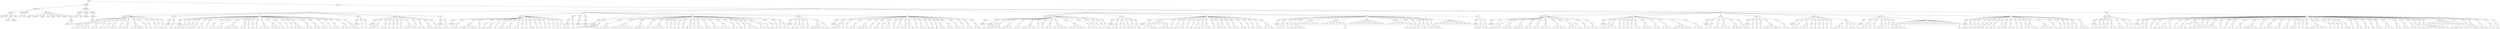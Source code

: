 digraph Tree {
	"t0" [label = "TEI"];
	"t1" [label = "teiHeader"];
	"t2" [label = "fileDesc"];
	"t3" [label = "titleStmt"];
	"t4" [label = "title"];
	"t5" [label = "title"];
	"t6" [label = "author"];
	"t7" [label = "surname"];
	"t8" [label = "forename"];
	"t9" [label = "date"];
	"t10" [label = "publicationStmt"];
	"t11" [label = "p"];
	"t12" [label = "idno"];
	"t13" [label = "sourceDesc"];
	"t14" [label = "genre"];
	"t15" [label = "inspiration"];
	"t16" [label = "structure"];
	"t17" [label = "type"];
	"t18" [label = "periode"];
	"t19" [label = "taille"];
	"t20" [label = "permalien"];
	"t21" [label = "sources"];
	"t22" [label = "source"];
	"t23" [label = "author"];
	"t24" [label = "text"];
	"t25" [label = "profileDesc"];
	"t26" [label = "creation"];
	"t27" [label = "date"];
	"t28" [label = "date"];
	"t29" [label = "langUsage"];
	"t30" [label = "language"];
	"t31" [label = "textClass"];
	"t32" [label = "keywords"];
	"t33" [label = "term"];
	"t34" [label = "text"];
	"t35" [label = "body"];
	"t36" [label = "div1"];
	"t37" [label = "head"];
	"t38" [label = "div2"];
	"t39" [label = "head"];
	"t40" [label = "listPerson"];
	"t41" [label = "sp"];
	"t42" [label = "p"];
	"t43" [label = "s"];
	"t44" [label = "s"];
	"t45" [label = "sp"];
	"t46" [label = "p"];
	"t47" [label = "s"];
	"t48" [label = "s"];
	"t49" [label = "s"];
	"t50" [label = "sp"];
	"t51" [label = "p"];
	"t52" [label = "s"];
	"t53" [label = "s"];
	"t54" [label = "sp"];
	"t55" [label = "p"];
	"t56" [label = "s"];
	"t57" [label = "sp"];
	"t58" [label = "p"];
	"t59" [label = "s"];
	"t60" [label = "sp"];
	"t61" [label = "p"];
	"t62" [label = "s"];
	"t63" [label = "s"];
	"t64" [label = "s"];
	"t65" [label = "sp"];
	"t66" [label = "p"];
	"t67" [label = "s"];
	"t68" [label = "sp"];
	"t69" [label = "p"];
	"t70" [label = "s"];
	"t71" [label = "s"];
	"t72" [label = "sp"];
	"t73" [label = "p"];
	"t74" [label = "s"];
	"t75" [label = "s"];
	"t76" [label = "s"];
	"t77" [label = "s"];
	"t78" [label = "sp"];
	"t79" [label = "p"];
	"t80" [label = "s"];
	"t81" [label = "sp"];
	"t82" [label = "p"];
	"t83" [label = "s"];
	"t84" [label = "sp"];
	"t85" [label = "p"];
	"t86" [label = "s"];
	"t87" [label = "s"];
	"t88" [label = "sp"];
	"t89" [label = "p"];
	"t90" [label = "s"];
	"t91" [label = "sp"];
	"t92" [label = "p"];
	"t93" [label = "s"];
	"t94" [label = "div2"];
	"t95" [label = "head"];
	"t96" [label = "listPerson"];
	"t97" [label = "sp"];
	"t98" [label = "p"];
	"t99" [label = "s"];
	"t100" [label = "div2"];
	"t101" [label = "head"];
	"t102" [label = "listPerson"];
	"t103" [label = "sp"];
	"t104" [label = "p"];
	"t105" [label = "s"];
	"t106" [label = "sp"];
	"t107" [label = "p"];
	"t108" [label = "s"];
	"t109" [label = "s"];
	"t110" [label = "sp"];
	"t111" [label = "p"];
	"t112" [label = "s"];
	"t113" [label = "sp"];
	"t114" [label = "p"];
	"t115" [label = "s"];
	"t116" [label = "s"];
	"t117" [label = "sp"];
	"t118" [label = "p"];
	"t119" [label = "s"];
	"t120" [label = "s"];
	"t121" [label = "sp"];
	"t122" [label = "p"];
	"t123" [label = "s"];
	"t124" [label = "sp"];
	"t125" [label = "p"];
	"t126" [label = "s"];
	"t127" [label = "s"];
	"t128" [label = "sp"];
	"t129" [label = "p"];
	"t130" [label = "s"];
	"t131" [label = "s"];
	"t132" [label = "sp"];
	"t133" [label = "p"];
	"t134" [label = "s"];
	"t135" [label = "s"];
	"t136" [label = "s"];
	"t137" [label = "s"];
	"t138" [label = "sp"];
	"t139" [label = "p"];
	"t140" [label = "s"];
	"t141" [label = "s"];
	"t142" [label = "sp"];
	"t143" [label = "p"];
	"t144" [label = "s"];
	"t145" [label = "sp"];
	"t146" [label = "p"];
	"t147" [label = "s"];
	"t148" [label = "sp"];
	"t149" [label = "p"];
	"t150" [label = "s"];
	"t151" [label = "sp"];
	"t152" [label = "p"];
	"t153" [label = "s"];
	"t154" [label = "s"];
	"t155" [label = "s"];
	"t156" [label = "sp"];
	"t157" [label = "p"];
	"t158" [label = "s"];
	"t159" [label = "s"];
	"t160" [label = "s"];
	"t161" [label = "sp"];
	"t162" [label = "p"];
	"t163" [label = "s"];
	"t164" [label = "sp"];
	"t165" [label = "p"];
	"t166" [label = "s"];
	"t167" [label = "sp"];
	"t168" [label = "p"];
	"t169" [label = "s"];
	"t170" [label = "sp"];
	"t171" [label = "p"];
	"t172" [label = "s"];
	"t173" [label = "s"];
	"t174" [label = "s"];
	"t175" [label = "sp"];
	"t176" [label = "p"];
	"t177" [label = "s"];
	"t178" [label = "s"];
	"t179" [label = "sp"];
	"t180" [label = "p"];
	"t181" [label = "s"];
	"t182" [label = "s"];
	"t183" [label = "sp"];
	"t184" [label = "p"];
	"t185" [label = "s"];
	"t186" [label = "s"];
	"t187" [label = "sp"];
	"t188" [label = "p"];
	"t189" [label = "s"];
	"t190" [label = "sp"];
	"t191" [label = "p"];
	"t192" [label = "s"];
	"t193" [label = "s"];
	"t194" [label = "sp"];
	"t195" [label = "p"];
	"t196" [label = "s"];
	"t197" [label = "s"];
	"t198" [label = "s"];
	"t199" [label = "sp"];
	"t200" [label = "p"];
	"t201" [label = "s"];
	"t202" [label = "s"];
	"t203" [label = "div2"];
	"t204" [label = "head"];
	"t205" [label = "listPerson"];
	"t206" [label = "sp"];
	"t207" [label = "p"];
	"t208" [label = "s"];
	"t209" [label = "sp"];
	"t210" [label = "p"];
	"t211" [label = "s"];
	"t212" [label = "div2"];
	"t213" [label = "head"];
	"t214" [label = "listPerson"];
	"t215" [label = "sp"];
	"t216" [label = "p"];
	"t217" [label = "s"];
	"t218" [label = "s"];
	"t219" [label = "s"];
	"t220" [label = "sp"];
	"t221" [label = "p"];
	"t222" [label = "s"];
	"t223" [label = "s"];
	"t224" [label = "sp"];
	"t225" [label = "p"];
	"t226" [label = "s"];
	"t227" [label = "sp"];
	"t228" [label = "p"];
	"t229" [label = "s"];
	"t230" [label = "sp"];
	"t231" [label = "p"];
	"t232" [label = "s"];
	"t233" [label = "sp"];
	"t234" [label = "p"];
	"t235" [label = "s"];
	"t236" [label = "sp"];
	"t237" [label = "p"];
	"t238" [label = "s"];
	"t239" [label = "s"];
	"t240" [label = "s"];
	"t241" [label = "s"];
	"t242" [label = "sp"];
	"t243" [label = "p"];
	"t244" [label = "s"];
	"t245" [label = "sp"];
	"t246" [label = "p"];
	"t247" [label = "s"];
	"t248" [label = "sp"];
	"t249" [label = "p"];
	"t250" [label = "s"];
	"t251" [label = "s"];
	"t252" [label = "sp"];
	"t253" [label = "p"];
	"t254" [label = "s"];
	"t255" [label = "s"];
	"t256" [label = "div2"];
	"t257" [label = "head"];
	"t258" [label = "listPerson"];
	"t259" [label = "sp"];
	"t260" [label = "p"];
	"t261" [label = "s"];
	"t262" [label = "s"];
	"t263" [label = "div1"];
	"t264" [label = "head"];
	"t265" [label = "div2"];
	"t266" [label = "head"];
	"t267" [label = "listPerson"];
	"t268" [label = "sp"];
	"t269" [label = "p"];
	"t270" [label = "s"];
	"t271" [label = "s"];
	"t272" [label = "sp"];
	"t273" [label = "p"];
	"t274" [label = "s"];
	"t275" [label = "s"];
	"t276" [label = "s"];
	"t277" [label = "s"];
	"t278" [label = "s"];
	"t279" [label = "sp"];
	"t280" [label = "p"];
	"t281" [label = "s"];
	"t282" [label = "sp"];
	"t283" [label = "p"];
	"t284" [label = "s"];
	"t285" [label = "sp"];
	"t286" [label = "p"];
	"t287" [label = "s"];
	"t288" [label = "s"];
	"t289" [label = "sp"];
	"t290" [label = "p"];
	"t291" [label = "s"];
	"t292" [label = "sp"];
	"t293" [label = "p"];
	"t294" [label = "s"];
	"t295" [label = "s"];
	"t296" [label = "sp"];
	"t297" [label = "p"];
	"t298" [label = "s"];
	"t299" [label = "s"];
	"t300" [label = "sp"];
	"t301" [label = "p"];
	"t302" [label = "s"];
	"t303" [label = "s"];
	"t304" [label = "sp"];
	"t305" [label = "p"];
	"t306" [label = "s"];
	"t307" [label = "sp"];
	"t308" [label = "p"];
	"t309" [label = "s"];
	"t310" [label = "sp"];
	"t311" [label = "p"];
	"t312" [label = "s"];
	"t313" [label = "s"];
	"t314" [label = "sp"];
	"t315" [label = "p"];
	"t316" [label = "s"];
	"t317" [label = "sp"];
	"t318" [label = "p"];
	"t319" [label = "s"];
	"t320" [label = "sp"];
	"t321" [label = "p"];
	"t322" [label = "s"];
	"t323" [label = "sp"];
	"t324" [label = "p"];
	"t325" [label = "s"];
	"t326" [label = "sp"];
	"t327" [label = "p"];
	"t328" [label = "s"];
	"t329" [label = "sp"];
	"t330" [label = "p"];
	"t331" [label = "s"];
	"t332" [label = "s"];
	"t333" [label = "sp"];
	"t334" [label = "p"];
	"t335" [label = "s"];
	"t336" [label = "s"];
	"t337" [label = "div2"];
	"t338" [label = "head"];
	"t339" [label = "listPerson"];
	"t340" [label = "sp"];
	"t341" [label = "p"];
	"t342" [label = "s"];
	"t343" [label = "div2"];
	"t344" [label = "head"];
	"t345" [label = "listPerson"];
	"t346" [label = "div2"];
	"t347" [label = "head"];
	"t348" [label = "listPerson"];
	"t349" [label = "div2"];
	"t350" [label = "head"];
	"t351" [label = "listPerson"];
	"t352" [label = "sp"];
	"t353" [label = "p"];
	"t354" [label = "s"];
	"t355" [label = "s"];
	"t356" [label = "s"];
	"t357" [label = "s"];
	"t358" [label = "s"];
	"t359" [label = "s"];
	"t360" [label = "sp"];
	"t361" [label = "p"];
	"t362" [label = "s"];
	"t363" [label = "s"];
	"t364" [label = "s"];
	"t365" [label = "sp"];
	"t366" [label = "p"];
	"t367" [label = "s"];
	"t368" [label = "s"];
	"t369" [label = "s"];
	"t370" [label = "s"];
	"t371" [label = "s"];
	"t372" [label = "s"];
	"t373" [label = "sp"];
	"t374" [label = "p"];
	"t375" [label = "s"];
	"t376" [label = "s"];
	"t377" [label = "s"];
	"t378" [label = "sp"];
	"t379" [label = "p"];
	"t380" [label = "s"];
	"t381" [label = "sp"];
	"t382" [label = "p"];
	"t383" [label = "s"];
	"t384" [label = "s"];
	"t385" [label = "s"];
	"t386" [label = "s"];
	"t387" [label = "sp"];
	"t388" [label = "p"];
	"t389" [label = "s"];
	"t390" [label = "sp"];
	"t391" [label = "p"];
	"t392" [label = "s"];
	"t393" [label = "sp"];
	"t394" [label = "p"];
	"t395" [label = "s"];
	"t396" [label = "sp"];
	"t397" [label = "p"];
	"t398" [label = "s"];
	"t399" [label = "sp"];
	"t400" [label = "p"];
	"t401" [label = "s"];
	"t402" [label = "sp"];
	"t403" [label = "p"];
	"t404" [label = "s"];
	"t405" [label = "s"];
	"t406" [label = "sp"];
	"t407" [label = "p"];
	"t408" [label = "s"];
	"t409" [label = "sp"];
	"t410" [label = "p"];
	"t411" [label = "s"];
	"t412" [label = "s"];
	"t413" [label = "sp"];
	"t414" [label = "p"];
	"t415" [label = "s"];
	"t416" [label = "s"];
	"t417" [label = "sp"];
	"t418" [label = "p"];
	"t419" [label = "s"];
	"t420" [label = "s"];
	"t421" [label = "sp"];
	"t422" [label = "p"];
	"t423" [label = "s"];
	"t424" [label = "s"];
	"t425" [label = "s"];
	"t426" [label = "sp"];
	"t427" [label = "p"];
	"t428" [label = "s"];
	"t429" [label = "s"];
	"t430" [label = "sp"];
	"t431" [label = "p"];
	"t432" [label = "s"];
	"t433" [label = "sp"];
	"t434" [label = "p"];
	"t435" [label = "s"];
	"t436" [label = "sp"];
	"t437" [label = "p"];
	"t438" [label = "s"];
	"t439" [label = "s"];
	"t440" [label = "s"];
	"t441" [label = "sp"];
	"t442" [label = "p"];
	"t443" [label = "s"];
	"t444" [label = "s"];
	"t445" [label = "sp"];
	"t446" [label = "p"];
	"t447" [label = "s"];
	"t448" [label = "sp"];
	"t449" [label = "p"];
	"t450" [label = "s"];
	"t451" [label = "sp"];
	"t452" [label = "p"];
	"t453" [label = "s"];
	"t454" [label = "sp"];
	"t455" [label = "p"];
	"t456" [label = "s"];
	"t457" [label = "p"];
	"t458" [label = "s"];
	"t459" [label = "s"];
	"t460" [label = "div2"];
	"t461" [label = "head"];
	"t462" [label = "listPerson"];
	"t463" [label = "sp"];
	"t464" [label = "p"];
	"t465" [label = "s"];
	"t466" [label = "sp"];
	"t467" [label = "p"];
	"t468" [label = "s"];
	"t469" [label = "sp"];
	"t470" [label = "p"];
	"t471" [label = "s"];
	"t472" [label = "s"];
	"t473" [label = "sp"];
	"t474" [label = "p"];
	"t475" [label = "s"];
	"t476" [label = "sp"];
	"t477" [label = "p"];
	"t478" [label = "s"];
	"t479" [label = "s"];
	"t480" [label = "s"];
	"t481" [label = "s"];
	"t482" [label = "p"];
	"t483" [label = "s"];
	"t484" [label = "div2"];
	"t485" [label = "head"];
	"t486" [label = "listPerson"];
	"t487" [label = "sp"];
	"t488" [label = "p"];
	"t489" [label = "s"];
	"t490" [label = "s"];
	"t491" [label = "s"];
	"t492" [label = "p"];
	"t493" [label = "s"];
	"t494" [label = "sp"];
	"t495" [label = "p"];
	"t496" [label = "s"];
	"t497" [label = "sp"];
	"t498" [label = "p"];
	"t499" [label = "s"];
	"t500" [label = "s"];
	"t501" [label = "sp"];
	"t502" [label = "p"];
	"t503" [label = "s"];
	"t504" [label = "s"];
	"t505" [label = "s"];
	"t506" [label = "sp"];
	"t507" [label = "p"];
	"t508" [label = "s"];
	"t509" [label = "sp"];
	"t510" [label = "p"];
	"t511" [label = "s"];
	"t512" [label = "s"];
	"t513" [label = "sp"];
	"t514" [label = "p"];
	"t515" [label = "s"];
	"t516" [label = "p"];
	"t517" [label = "s"];
	"t518" [label = "s"];
	"t519" [label = "sp"];
	"t520" [label = "p"];
	"t521" [label = "s"];
	"t522" [label = "sp"];
	"t523" [label = "p"];
	"t524" [label = "s"];
	"t525" [label = "sp"];
	"t526" [label = "p"];
	"t527" [label = "s"];
	"t528" [label = "s"];
	"t529" [label = "sp"];
	"t530" [label = "p"];
	"t531" [label = "s"];
	"t532" [label = "s"];
	"t533" [label = "sp"];
	"t534" [label = "p"];
	"t535" [label = "s"];
	"t536" [label = "sp"];
	"t537" [label = "p"];
	"t538" [label = "s"];
	"t539" [label = "s"];
	"t540" [label = "sp"];
	"t541" [label = "p"];
	"t542" [label = "s"];
	"t543" [label = "sp"];
	"t544" [label = "p"];
	"t545" [label = "s"];
	"t546" [label = "sp"];
	"t547" [label = "p"];
	"t548" [label = "s"];
	"t549" [label = "sp"];
	"t550" [label = "p"];
	"t551" [label = "s"];
	"t552" [label = "s"];
	"t553" [label = "sp"];
	"t554" [label = "p"];
	"t555" [label = "s"];
	"t556" [label = "s"];
	"t557" [label = "sp"];
	"t558" [label = "p"];
	"t559" [label = "s"];
	"t560" [label = "s"];
	"t561" [label = "sp"];
	"t562" [label = "p"];
	"t563" [label = "s"];
	"t564" [label = "sp"];
	"t565" [label = "p"];
	"t566" [label = "s"];
	"t567" [label = "s"];
	"t568" [label = "sp"];
	"t569" [label = "p"];
	"t570" [label = "s"];
	"t571" [label = "s"];
	"t572" [label = "div1"];
	"t573" [label = "head"];
	"t574" [label = "div2"];
	"t575" [label = "head"];
	"t576" [label = "listPerson"];
	"t577" [label = "div2"];
	"t578" [label = "head"];
	"t579" [label = "listPerson"];
	"t580" [label = "sp"];
	"t581" [label = "p"];
	"t582" [label = "s"];
	"t583" [label = "s"];
	"t584" [label = "sp"];
	"t585" [label = "p"];
	"t586" [label = "s"];
	"t587" [label = "s"];
	"t588" [label = "s"];
	"t589" [label = "sp"];
	"t590" [label = "p"];
	"t591" [label = "s"];
	"t592" [label = "s"];
	"t593" [label = "s"];
	"t594" [label = "sp"];
	"t595" [label = "p"];
	"t596" [label = "s"];
	"t597" [label = "s"];
	"t598" [label = "sp"];
	"t599" [label = "p"];
	"t600" [label = "s"];
	"t601" [label = "s"];
	"t602" [label = "s"];
	"t603" [label = "s"];
	"t604" [label = "sp"];
	"t605" [label = "p"];
	"t606" [label = "s"];
	"t607" [label = "sp"];
	"t608" [label = "p"];
	"t609" [label = "s"];
	"t610" [label = "sp"];
	"t611" [label = "p"];
	"t612" [label = "s"];
	"t613" [label = "s"];
	"t614" [label = "sp"];
	"t615" [label = "p"];
	"t616" [label = "s"];
	"t617" [label = "s"];
	"t618" [label = "s"];
	"t619" [label = "s"];
	"t620" [label = "sp"];
	"t621" [label = "p"];
	"t622" [label = "s"];
	"t623" [label = "s"];
	"t624" [label = "s"];
	"t625" [label = "s"];
	"t626" [label = "s"];
	"t627" [label = "sp"];
	"t628" [label = "p"];
	"t629" [label = "s"];
	"t630" [label = "s"];
	"t631" [label = "sp"];
	"t632" [label = "p"];
	"t633" [label = "s"];
	"t634" [label = "sp"];
	"t635" [label = "p"];
	"t636" [label = "s"];
	"t637" [label = "sp"];
	"t638" [label = "p"];
	"t639" [label = "s"];
	"t640" [label = "sp"];
	"t641" [label = "p"];
	"t642" [label = "s"];
	"t643" [label = "div2"];
	"t644" [label = "head"];
	"t645" [label = "listPerson"];
	"t646" [label = "sp"];
	"t647" [label = "p"];
	"t648" [label = "s"];
	"t649" [label = "s"];
	"t650" [label = "sp"];
	"t651" [label = "p"];
	"t652" [label = "s"];
	"t653" [label = "p"];
	"t654" [label = "s"];
	"t655" [label = "sp"];
	"t656" [label = "p"];
	"t657" [label = "s"];
	"t658" [label = "s"];
	"t659" [label = "sp"];
	"t660" [label = "p"];
	"t661" [label = "s"];
	"t662" [label = "sp"];
	"t663" [label = "p"];
	"t664" [label = "s"];
	"t665" [label = "div2"];
	"t666" [label = "head"];
	"t667" [label = "listPerson"];
	"t668" [label = "sp"];
	"t669" [label = "p"];
	"t670" [label = "s"];
	"t671" [label = "s"];
	"t672" [label = "s"];
	"t673" [label = "s"];
	"t674" [label = "l"];
	"t675" [label = "l"];
	"t676" [label = "l"];
	"t677" [label = "l"];
	"t678" [label = "p"];
	"t679" [label = "s"];
	"t680" [label = "s"];
	"t681" [label = "s"];
	"t682" [label = "sp"];
	"t683" [label = "p"];
	"t684" [label = "s"];
	"t685" [label = "sp"];
	"t686" [label = "p"];
	"t687" [label = "s"];
	"t688" [label = "sp"];
	"t689" [label = "p"];
	"t690" [label = "s"];
	"t691" [label = "s"];
	"t692" [label = "sp"];
	"t693" [label = "p"];
	"t694" [label = "s"];
	"t695" [label = "sp"];
	"t696" [label = "p"];
	"t697" [label = "s"];
	"t698" [label = "sp"];
	"t699" [label = "p"];
	"t700" [label = "s"];
	"t701" [label = "sp"];
	"t702" [label = "p"];
	"t703" [label = "s"];
	"t704" [label = "sp"];
	"t705" [label = "p"];
	"t706" [label = "s"];
	"t707" [label = "s"];
	"t708" [label = "s"];
	"t709" [label = "sp"];
	"t710" [label = "p"];
	"t711" [label = "s"];
	"t712" [label = "sp"];
	"t713" [label = "p"];
	"t714" [label = "s"];
	"t715" [label = "s"];
	"t716" [label = "sp"];
	"t717" [label = "p"];
	"t718" [label = "s"];
	"t719" [label = "sp"];
	"t720" [label = "p"];
	"t721" [label = "s"];
	"t722" [label = "sp"];
	"t723" [label = "p"];
	"t724" [label = "s"];
	"t725" [label = "s"];
	"t726" [label = "sp"];
	"t727" [label = "p"];
	"t728" [label = "s"];
	"t729" [label = "s"];
	"t730" [label = "sp"];
	"t731" [label = "p"];
	"t732" [label = "s"];
	"t733" [label = "sp"];
	"t734" [label = "p"];
	"t735" [label = "s"];
	"t736" [label = "sp"];
	"t737" [label = "p"];
	"t738" [label = "s"];
	"t739" [label = "s"];
	"t740" [label = "sp"];
	"t741" [label = "p"];
	"t742" [label = "s"];
	"t743" [label = "s"];
	"t744" [label = "s"];
	"t745" [label = "div2"];
	"t746" [label = "head"];
	"t747" [label = "listPerson"];
	"t748" [label = "sp"];
	"t749" [label = "p"];
	"t750" [label = "s"];
	"t751" [label = "s"];
	"t752" [label = "s"];
	"t753" [label = "sp"];
	"t754" [label = "p"];
	"t755" [label = "s"];
	"t756" [label = "s"];
	"t757" [label = "sp"];
	"t758" [label = "p"];
	"t759" [label = "s"];
	"t760" [label = "sp"];
	"t761" [label = "p"];
	"t762" [label = "s"];
	"t763" [label = "s"];
	"t764" [label = "sp"];
	"t765" [label = "l"];
	"t766" [label = "l"];
	"t767" [label = "l"];
	"t768" [label = "l"];
	"t769" [label = "l"];
	"t770" [label = "l"];
	"t771" [label = "sp"];
	"t772" [label = "l"];
	"t773" [label = "l"];
	"t774" [label = "l"];
	"t775" [label = "l"];
	"t776" [label = "l"];
	"t777" [label = "l"];
	"t778" [label = "p"];
	"t779" [label = "s"];
	"t780" [label = "sp"];
	"t781" [label = "l"];
	"t782" [label = "l"];
	"t783" [label = "l"];
	"t784" [label = "l"];
	"t785" [label = "l"];
	"t786" [label = "l"];
	"t787" [label = "l"];
	"t788" [label = "l"];
	"t789" [label = "l"];
	"t790" [label = "l"];
	"t791" [label = "sp"];
	"t792" [label = "l"];
	"t793" [label = "l"];
	"t794" [label = "l"];
	"t795" [label = "l"];
	"t796" [label = "l"];
	"t797" [label = "l"];
	"t798" [label = "sp"];
	"t799" [label = "p"];
	"t800" [label = "s"];
	"t801" [label = "sp"];
	"t802" [label = "p"];
	"t803" [label = "s"];
	"t804" [label = "sp"];
	"t805" [label = "p"];
	"t806" [label = "s"];
	"t807" [label = "s"];
	"t808" [label = "sp"];
	"t809" [label = "p"];
	"t810" [label = "s"];
	"t811" [label = "s"];
	"t812" [label = "sp"];
	"t813" [label = "p"];
	"t814" [label = "s"];
	"t815" [label = "s"];
	"t816" [label = "sp"];
	"t817" [label = "p"];
	"t818" [label = "s"];
	"t819" [label = "s"];
	"t820" [label = "sp"];
	"t821" [label = "l"];
	"t822" [label = "l"];
	"t823" [label = "l"];
	"t824" [label = "l"];
	"t825" [label = "l"];
	"t826" [label = "l"];
	"t827" [label = "l"];
	"t828" [label = "l"];
	"t829" [label = "l"];
	"t830" [label = "l"];
	"t831" [label = "div2"];
	"t832" [label = "head"];
	"t833" [label = "listPerson"];
	"t834" [label = "sp"];
	"t835" [label = "p"];
	"t836" [label = "s"];
	"t837" [label = "s"];
	"t838" [label = "sp"];
	"t839" [label = "p"];
	"t840" [label = "s"];
	"t841" [label = "s"];
	"t842" [label = "div1"];
	"t843" [label = "head"];
	"t844" [label = "div2"];
	"t845" [label = "head"];
	"t846" [label = "listPerson"];
	"t847" [label = "sp"];
	"t848" [label = "p"];
	"t849" [label = "s"];
	"t850" [label = "sp"];
	"t851" [label = "p"];
	"t852" [label = "s"];
	"t853" [label = "s"];
	"t854" [label = "sp"];
	"t855" [label = "p"];
	"t856" [label = "s"];
	"t857" [label = "s"];
	"t858" [label = "s"];
	"t859" [label = "sp"];
	"t860" [label = "p"];
	"t861" [label = "s"];
	"t862" [label = "s"];
	"t863" [label = "s"];
	"t864" [label = "sp"];
	"t865" [label = "p"];
	"t866" [label = "s"];
	"t867" [label = "s"];
	"t868" [label = "sp"];
	"t869" [label = "p"];
	"t870" [label = "s"];
	"t871" [label = "s"];
	"t872" [label = "sp"];
	"t873" [label = "p"];
	"t874" [label = "s"];
	"t875" [label = "s"];
	"t876" [label = "s"];
	"t877" [label = "sp"];
	"t878" [label = "p"];
	"t879" [label = "s"];
	"t880" [label = "s"];
	"t881" [label = "s"];
	"t882" [label = "s"];
	"t883" [label = "sp"];
	"t884" [label = "p"];
	"t885" [label = "s"];
	"t886" [label = "s"];
	"t887" [label = "s"];
	"t888" [label = "sp"];
	"t889" [label = "p"];
	"t890" [label = "s"];
	"t891" [label = "sp"];
	"t892" [label = "p"];
	"t893" [label = "s"];
	"t894" [label = "s"];
	"t895" [label = "sp"];
	"t896" [label = "p"];
	"t897" [label = "s"];
	"t898" [label = "s"];
	"t899" [label = "div2"];
	"t900" [label = "head"];
	"t901" [label = "listPerson"];
	"t902" [label = "sp"];
	"t903" [label = "p"];
	"t904" [label = "s"];
	"t905" [label = "sp"];
	"t906" [label = "p"];
	"t907" [label = "s"];
	"t908" [label = "s"];
	"t909" [label = "s"];
	"t910" [label = "s"];
	"t911" [label = "sp"];
	"t912" [label = "p"];
	"t913" [label = "s"];
	"t914" [label = "sp"];
	"t915" [label = "p"];
	"t916" [label = "s"];
	"t917" [label = "sp"];
	"t918" [label = "p"];
	"t919" [label = "s"];
	"t920" [label = "sp"];
	"t921" [label = "p"];
	"t922" [label = "s"];
	"t923" [label = "sp"];
	"t924" [label = "p"];
	"t925" [label = "s"];
	"t926" [label = "s"];
	"t927" [label = "sp"];
	"t928" [label = "p"];
	"t929" [label = "s"];
	"t930" [label = "s"];
	"t931" [label = "s"];
	"t932" [label = "sp"];
	"t933" [label = "p"];
	"t934" [label = "s"];
	"t935" [label = "s"];
	"t936" [label = "sp"];
	"t937" [label = "p"];
	"t938" [label = "s"];
	"t939" [label = "s"];
	"t940" [label = "s"];
	"t941" [label = "sp"];
	"t942" [label = "p"];
	"t943" [label = "s"];
	"t944" [label = "s"];
	"t945" [label = "s"];
	"t946" [label = "s"];
	"t947" [label = "s"];
	"t948" [label = "sp"];
	"t949" [label = "p"];
	"t950" [label = "s"];
	"t951" [label = "s"];
	"t952" [label = "s"];
	"t953" [label = "div2"];
	"t954" [label = "head"];
	"t955" [label = "listPerson"];
	"t956" [label = "sp"];
	"t957" [label = "p"];
	"t958" [label = "s"];
	"t959" [label = "s"];
	"t960" [label = "sp"];
	"t961" [label = "p"];
	"t962" [label = "s"];
	"t963" [label = "s"];
	"t964" [label = "sp"];
	"t965" [label = "p"];
	"t966" [label = "s"];
	"t967" [label = "s"];
	"t968" [label = "s"];
	"t969" [label = "sp"];
	"t970" [label = "p"];
	"t971" [label = "s"];
	"t972" [label = "s"];
	"t973" [label = "s"];
	"t974" [label = "sp"];
	"t975" [label = "p"];
	"t976" [label = "s"];
	"t977" [label = "s"];
	"t978" [label = "div2"];
	"t979" [label = "head"];
	"t980" [label = "listPerson"];
	"t981" [label = "sp"];
	"t982" [label = "p"];
	"t983" [label = "s"];
	"t984" [label = "sp"];
	"t985" [label = "p"];
	"t986" [label = "s"];
	"t987" [label = "sp"];
	"t988" [label = "p"];
	"t989" [label = "s"];
	"t990" [label = "sp"];
	"t991" [label = "p"];
	"t992" [label = "s"];
	"t993" [label = "s"];
	"t994" [label = "s"];
	"t995" [label = "s"];
	"t996" [label = "s"];
	"t997" [label = "sp"];
	"t998" [label = "p"];
	"t999" [label = "s"];
	"t1000" [label = "s"];
	"t1001" [label = "div2"];
	"t1002" [label = "head"];
	"t1003" [label = "listPerson"];
	"t1004" [label = "sp"];
	"t1005" [label = "p"];
	"t1006" [label = "s"];
	"t1007" [label = "s"];
	"t1008" [label = "sp"];
	"t1009" [label = "p"];
	"t1010" [label = "s"];
	"t1011" [label = "s"];
	"t1012" [label = "s"];
	"t1013" [label = "sp"];
	"t1014" [label = "p"];
	"t1015" [label = "s"];
	"t1016" [label = "sp"];
	"t1017" [label = "p"];
	"t1018" [label = "s"];
	"t1019" [label = "sp"];
	"t1020" [label = "p"];
	"t1021" [label = "s"];
	"t1022" [label = "sp"];
	"t1023" [label = "p"];
	"t1024" [label = "s"];
	"t1025" [label = "sp"];
	"t1026" [label = "p"];
	"t1027" [label = "s"];
	"t1028" [label = "sp"];
	"t1029" [label = "p"];
	"t1030" [label = "s"];
	"t1031" [label = "sp"];
	"t1032" [label = "p"];
	"t1033" [label = "s"];
	"t1034" [label = "s"];
	"t1035" [label = "s"];
	"t1036" [label = "p"];
	"t1037" [label = "s"];
	"t1038" [label = "p"];
	"t1039" [label = "s"];
	"t1040" [label = "s"];
	"t1041" [label = "p"];
	"t1042" [label = "s"];
	"t1043" [label = "div2"];
	"t1044" [label = "head"];
	"t1045" [label = "listPerson"];
	"t1046" [label = "sp"];
	"t1047" [label = "p"];
	"t1048" [label = "s"];
	"t1049" [label = "s"];
	"t1050" [label = "p"];
	"t1051" [label = "s"];
	"t1052" [label = "sp"];
	"t1053" [label = "p"];
	"t1054" [label = "s"];
	"t1055" [label = "sp"];
	"t1056" [label = "p"];
	"t1057" [label = "s"];
	"t1058" [label = "s"];
	"t1059" [label = "s"];
	"t1060" [label = "sp"];
	"t1061" [label = "p"];
	"t1062" [label = "s"];
	"t1063" [label = "sp"];
	"t1064" [label = "p"];
	"t1065" [label = "s"];
	"t1066" [label = "s"];
	"t1067" [label = "sp"];
	"t1068" [label = "p"];
	"t1069" [label = "s"];
	"t1070" [label = "s"];
	"t1071" [label = "sp"];
	"t1072" [label = "l"];
	"t1073" [label = "l"];
	"t1074" [label = "l"];
	"t1075" [label = "l"];
	"t1076" [label = "l"];
	"t1077" [label = "l"];
	"t1078" [label = "l"];
	"t1079" [label = "l"];
	"t1080" [label = "l"];
	"t1081" [label = "l"];
	"t1082" [label = "l"];
	"t1083" [label = "l"];
	"t1084" [label = "l"];
	"t1085" [label = "l"];
	"t1086" [label = "l"];
	"t1087" [label = "l"];
	"t1088" [label = "p"];
	"t1089" [label = "s"];
	"t1090" [label = "div2"];
	"t1091" [label = "head"];
	"t1092" [label = "listPerson"];
	"t1093" [label = "sp"];
	"t1094" [label = "p"];
	"t1095" [label = "s"];
	"t1096" [label = "sp"];
	"t1097" [label = "p"];
	"t1098" [label = "s"];
	"t1099" [label = "sp"];
	"t1100" [label = "p"];
	"t1101" [label = "s"];
	"t1102" [label = "sp"];
	"t1103" [label = "p"];
	"t1104" [label = "s"];
	"t1105" [label = "sp"];
	"t1106" [label = "p"];
	"t1107" [label = "s"];
	"t1108" [label = "s"];
	"t1109" [label = "sp"];
	"t1110" [label = "p"];
	"t1111" [label = "s"];
	"t1112" [label = "sp"];
	"t1113" [label = "p"];
	"t1114" [label = "s"];
	"t1115" [label = "s"];
	"t1116" [label = "sp"];
	"t1117" [label = "p"];
	"t1118" [label = "s"];
	"t1119" [label = "sp"];
	"t1120" [label = "p"];
	"t1121" [label = "s"];
	"t1122" [label = "s"];
	"t1123" [label = "sp"];
	"t1124" [label = "p"];
	"t1125" [label = "s"];
	"t1126" [label = "s"];
	"t1127" [label = "sp"];
	"t1128" [label = "p"];
	"t1129" [label = "s"];
	"t1130" [label = "sp"];
	"t1131" [label = "p"];
	"t1132" [label = "s"];
	"t1133" [label = "sp"];
	"t1134" [label = "p"];
	"t1135" [label = "s"];
	"t1136" [label = "s"];
	"t1137" [label = "s"];
	"t1138" [label = "sp"];
	"t1139" [label = "p"];
	"t1140" [label = "s"];
	"t1141" [label = "sp"];
	"t1142" [label = "p"];
	"t1143" [label = "s"];
	"t1144" [label = "s"];
	"t1145" [label = "s"];
	"t1146" [label = "s"];
	"t1147" [label = "sp"];
	"t1148" [label = "p"];
	"t1149" [label = "s"];
	"t1150" [label = "sp"];
	"t1151" [label = "p"];
	"t1152" [label = "s"];
	"t1153" [label = "sp"];
	"t1154" [label = "p"];
	"t1155" [label = "s"];
	"t1156" [label = "sp"];
	"t1157" [label = "p"];
	"t1158" [label = "s"];
	"t1159" [label = "sp"];
	"t1160" [label = "p"];
	"t1161" [label = "s"];
	"t1162" [label = "p"];
	"t1163" [label = "s"];
	"t1164" [label = "sp"];
	"t1165" [label = "p"];
	"t1166" [label = "s"];
	"t1167" [label = "s"];
	"t1168" [label = "s"];
	"t1169" [label = "div1"];
	"t1170" [label = "head"];
	"t1171" [label = "div2"];
	"t1172" [label = "head"];
	"t1173" [label = "listPerson"];
	"t1174" [label = "sp"];
	"t1175" [label = "p"];
	"t1176" [label = "s"];
	"t1177" [label = "sp"];
	"t1178" [label = "p"];
	"t1179" [label = "s"];
	"t1180" [label = "sp"];
	"t1181" [label = "p"];
	"t1182" [label = "s"];
	"t1183" [label = "s"];
	"t1184" [label = "s"];
	"t1185" [label = "sp"];
	"t1186" [label = "p"];
	"t1187" [label = "s"];
	"t1188" [label = "s"];
	"t1189" [label = "sp"];
	"t1190" [label = "p"];
	"t1191" [label = "s"];
	"t1192" [label = "s"];
	"t1193" [label = "sp"];
	"t1194" [label = "p"];
	"t1195" [label = "s"];
	"t1196" [label = "s"];
	"t1197" [label = "sp"];
	"t1198" [label = "p"];
	"t1199" [label = "s"];
	"t1200" [label = "div2"];
	"t1201" [label = "head"];
	"t1202" [label = "listPerson"];
	"t1203" [label = "sp"];
	"t1204" [label = "p"];
	"t1205" [label = "s"];
	"t1206" [label = "sp"];
	"t1207" [label = "p"];
	"t1208" [label = "s"];
	"t1209" [label = "s"];
	"t1210" [label = "sp"];
	"t1211" [label = "p"];
	"t1212" [label = "s"];
	"t1213" [label = "sp"];
	"t1214" [label = "p"];
	"t1215" [label = "s"];
	"t1216" [label = "sp"];
	"t1217" [label = "p"];
	"t1218" [label = "s"];
	"t1219" [label = "s"];
	"t1220" [label = "s"];
	"t1221" [label = "p"];
	"t1222" [label = "s"];
	"t1223" [label = "sp"];
	"t1224" [label = "p"];
	"t1225" [label = "s"];
	"t1226" [label = "sp"];
	"t1227" [label = "p"];
	"t1228" [label = "s"];
	"t1229" [label = "s"];
	"t1230" [label = "s"];
	"t1231" [label = "sp"];
	"t1232" [label = "l"];
	"t1233" [label = "l"];
	"t1234" [label = "l"];
	"t1235" [label = "l"];
	"t1236" [label = "sp"];
	"t1237" [label = "p"];
	"t1238" [label = "s"];
	"t1239" [label = "s"];
	"t1240" [label = "sp"];
	"t1241" [label = "p"];
	"t1242" [label = "s"];
	"t1243" [label = "sp"];
	"t1244" [label = "p"];
	"t1245" [label = "s"];
	"t1246" [label = "s"];
	"t1247" [label = "s"];
	"t1248" [label = "s"];
	"t1249" [label = "s"];
	"t1250" [label = "sp"];
	"t1251" [label = "p"];
	"t1252" [label = "s"];
	"t1253" [label = "sp"];
	"t1254" [label = "p"];
	"t1255" [label = "s"];
	"t1256" [label = "sp"];
	"t1257" [label = "p"];
	"t1258" [label = "s"];
	"t1259" [label = "s"];
	"t1260" [label = "sp"];
	"t1261" [label = "p"];
	"t1262" [label = "s"];
	"t1263" [label = "s"];
	"t1264" [label = "sp"];
	"t1265" [label = "p"];
	"t1266" [label = "s"];
	"t1267" [label = "s"];
	"t1268" [label = "s"];
	"t1269" [label = "s"];
	"t1270" [label = "sp"];
	"t1271" [label = "p"];
	"t1272" [label = "s"];
	"t1273" [label = "sp"];
	"t1274" [label = "p"];
	"t1275" [label = "s"];
	"t1276" [label = "s"];
	"t1277" [label = "s"];
	"t1278" [label = "sp"];
	"t1279" [label = "p"];
	"t1280" [label = "s"];
	"t1281" [label = "s"];
	"t1282" [label = "sp"];
	"t1283" [label = "p"];
	"t1284" [label = "s"];
	"t1285" [label = "s"];
	"t1286" [label = "sp"];
	"t1287" [label = "p"];
	"t1288" [label = "s"];
	"t1289" [label = "s"];
	"t1290" [label = "sp"];
	"t1291" [label = "p"];
	"t1292" [label = "s"];
	"t1293" [label = "sp"];
	"t1294" [label = "p"];
	"t1295" [label = "s"];
	"t1296" [label = "sp"];
	"t1297" [label = "p"];
	"t1298" [label = "s"];
	"t1299" [label = "sp"];
	"t1300" [label = "p"];
	"t1301" [label = "s"];
	"t1302" [label = "s"];
	"t1303" [label = "s"];
	"t1304" [label = "s"];
	"t1305" [label = "s"];
	"t1306" [label = "sp"];
	"t1307" [label = "p"];
	"t1308" [label = "s"];
	"t1309" [label = "sp"];
	"t1310" [label = "p"];
	"t1311" [label = "s"];
	"t1312" [label = "sp"];
	"t1313" [label = "p"];
	"t1314" [label = "s"];
	"t1315" [label = "sp"];
	"t1316" [label = "p"];
	"t1317" [label = "s"];
	"t1318" [label = "sp"];
	"t1319" [label = "p"];
	"t1320" [label = "s"];
	"t1321" [label = "s"];
	"t1322" [label = "sp"];
	"t1323" [label = "p"];
	"t1324" [label = "s"];
	"t1325" [label = "sp"];
	"t1326" [label = "p"];
	"t1327" [label = "s"];
	"t1328" [label = "s"];
	"t1329" [label = "sp"];
	"t1330" [label = "p"];
	"t1331" [label = "s"];
	"t1332" [label = "s"];
	"t1333" [label = "sp"];
	"t1334" [label = "p"];
	"t1335" [label = "s"];
	"t1336" [label = "sp"];
	"t1337" [label = "p"];
	"t1338" [label = "s"];
	"t1339" [label = "s"];
	"t1340" [label = "sp"];
	"t1341" [label = "p"];
	"t1342" [label = "s"];
	"t1343" [label = "s"];
	"t1344" [label = "s"];
	"t1345" [label = "sp"];
	"t1346" [label = "p"];
	"t1347" [label = "s"];
	"t1348" [label = "s"];
	"t1349" [label = "sp"];
	"t1350" [label = "p"];
	"t1351" [label = "s"];
	"t1352" [label = "s"];
	"t1353" [label = "sp"];
	"t1354" [label = "p"];
	"t1355" [label = "s"];
	"t1356" [label = "s"];
	"t1357" [label = "sp"];
	"t1358" [label = "p"];
	"t1359" [label = "s"];
	"t1360" [label = "s"];
	"t1361" [label = "sp"];
	"t1362" [label = "p"];
	"t1363" [label = "s"];
	"t1364" [label = "sp"];
	"t1365" [label = "p"];
	"t1366" [label = "s"];
	"t1367" [label = "s"];
	"t1368" [label = "sp"];
	"t1369" [label = "p"];
	"t1370" [label = "s"];
	"t1371" [label = "s"];
	"t1372" [label = "l"];
	"t1373" [label = "l"];
	"t1374" [label = "p"];
	"t1375" [label = "s"];
	"t1376" [label = "l"];
	"t1377" [label = "l"];
	"t1378" [label = "l"];
	"t1379" [label = "l"];
	"t1380" [label = "p"];
	"t1381" [label = "s"];
	"t1382" [label = "sp"];
	"t1383" [label = "p"];
	"t1384" [label = "s"];
	"t1385" [label = "sp"];
	"t1386" [label = "p"];
	"t1387" [label = "s"];
	"t1388" [label = "sp"];
	"t1389" [label = "p"];
	"t1390" [label = "s"];
	"t1391" [label = "s"];
	"t1392" [label = "s"];
	"t1393" [label = "s"];
	"t1394" [label = "s"];
	"t1395" [label = "s"];
	"t1396" [label = "sp"];
	"t1397" [label = "p"];
	"t1398" [label = "s"];
	"t1399" [label = "sp"];
	"t1400" [label = "p"];
	"t1401" [label = "s"];
	"t1402" [label = "s"];
	"t1403" [label = "sp"];
	"t1404" [label = "p"];
	"t1405" [label = "s"];
	"t0" -> "t1";
	"t1" -> "t2";
	"t2" -> "t3";
	"t3" -> "t4";
	"t3" -> "t5";
	"t3" -> "t6";
	"t6" -> "t7";
	"t6" -> "t8";
	"t3" -> "t9";
	"t2" -> "t10";
	"t10" -> "t11";
	"t10" -> "t12";
	"t2" -> "t13";
	"t13" -> "t14";
	"t13" -> "t15";
	"t13" -> "t16";
	"t13" -> "t17";
	"t13" -> "t18";
	"t13" -> "t19";
	"t13" -> "t20";
	"t13" -> "t21";
	"t21" -> "t22";
	"t22" -> "t23";
	"t22" -> "t24";
	"t1" -> "t25";
	"t25" -> "t26";
	"t26" -> "t27";
	"t26" -> "t28";
	"t25" -> "t29";
	"t29" -> "t30";
	"t25" -> "t31";
	"t31" -> "t32";
	"t32" -> "t33";
	"t0" -> "t34";
	"t34" -> "t35";
	"t35" -> "t36";
	"t36" -> "t37";
	"t36" -> "t38";
	"t38" -> "t39";
	"t39" -> "t40";
	"t38" -> "t41";
	"t41" -> "t42";
	"t42" -> "t43";
	"t42" -> "t44";
	"t38" -> "t45";
	"t45" -> "t46";
	"t46" -> "t47";
	"t46" -> "t48";
	"t46" -> "t49";
	"t38" -> "t50";
	"t50" -> "t51";
	"t51" -> "t52";
	"t51" -> "t53";
	"t38" -> "t54";
	"t54" -> "t55";
	"t55" -> "t56";
	"t38" -> "t57";
	"t57" -> "t58";
	"t58" -> "t59";
	"t38" -> "t60";
	"t60" -> "t61";
	"t61" -> "t62";
	"t61" -> "t63";
	"t61" -> "t64";
	"t38" -> "t65";
	"t65" -> "t66";
	"t66" -> "t67";
	"t38" -> "t68";
	"t68" -> "t69";
	"t69" -> "t70";
	"t69" -> "t71";
	"t38" -> "t72";
	"t72" -> "t73";
	"t73" -> "t74";
	"t73" -> "t75";
	"t73" -> "t76";
	"t73" -> "t77";
	"t38" -> "t78";
	"t78" -> "t79";
	"t79" -> "t80";
	"t38" -> "t81";
	"t81" -> "t82";
	"t82" -> "t83";
	"t38" -> "t84";
	"t84" -> "t85";
	"t85" -> "t86";
	"t85" -> "t87";
	"t38" -> "t88";
	"t88" -> "t89";
	"t89" -> "t90";
	"t38" -> "t91";
	"t91" -> "t92";
	"t92" -> "t93";
	"t36" -> "t94";
	"t94" -> "t95";
	"t95" -> "t96";
	"t94" -> "t97";
	"t97" -> "t98";
	"t98" -> "t99";
	"t36" -> "t100";
	"t100" -> "t101";
	"t101" -> "t102";
	"t100" -> "t103";
	"t103" -> "t104";
	"t104" -> "t105";
	"t100" -> "t106";
	"t106" -> "t107";
	"t107" -> "t108";
	"t107" -> "t109";
	"t100" -> "t110";
	"t110" -> "t111";
	"t111" -> "t112";
	"t100" -> "t113";
	"t113" -> "t114";
	"t114" -> "t115";
	"t114" -> "t116";
	"t100" -> "t117";
	"t117" -> "t118";
	"t118" -> "t119";
	"t118" -> "t120";
	"t100" -> "t121";
	"t121" -> "t122";
	"t122" -> "t123";
	"t100" -> "t124";
	"t124" -> "t125";
	"t125" -> "t126";
	"t125" -> "t127";
	"t100" -> "t128";
	"t128" -> "t129";
	"t129" -> "t130";
	"t129" -> "t131";
	"t100" -> "t132";
	"t132" -> "t133";
	"t133" -> "t134";
	"t133" -> "t135";
	"t133" -> "t136";
	"t133" -> "t137";
	"t100" -> "t138";
	"t138" -> "t139";
	"t139" -> "t140";
	"t139" -> "t141";
	"t100" -> "t142";
	"t142" -> "t143";
	"t143" -> "t144";
	"t100" -> "t145";
	"t145" -> "t146";
	"t146" -> "t147";
	"t100" -> "t148";
	"t148" -> "t149";
	"t149" -> "t150";
	"t100" -> "t151";
	"t151" -> "t152";
	"t152" -> "t153";
	"t152" -> "t154";
	"t152" -> "t155";
	"t100" -> "t156";
	"t156" -> "t157";
	"t157" -> "t158";
	"t157" -> "t159";
	"t157" -> "t160";
	"t100" -> "t161";
	"t161" -> "t162";
	"t162" -> "t163";
	"t100" -> "t164";
	"t164" -> "t165";
	"t165" -> "t166";
	"t100" -> "t167";
	"t167" -> "t168";
	"t168" -> "t169";
	"t100" -> "t170";
	"t170" -> "t171";
	"t171" -> "t172";
	"t171" -> "t173";
	"t171" -> "t174";
	"t100" -> "t175";
	"t175" -> "t176";
	"t176" -> "t177";
	"t176" -> "t178";
	"t100" -> "t179";
	"t179" -> "t180";
	"t180" -> "t181";
	"t180" -> "t182";
	"t100" -> "t183";
	"t183" -> "t184";
	"t184" -> "t185";
	"t184" -> "t186";
	"t100" -> "t187";
	"t187" -> "t188";
	"t188" -> "t189";
	"t100" -> "t190";
	"t190" -> "t191";
	"t191" -> "t192";
	"t191" -> "t193";
	"t100" -> "t194";
	"t194" -> "t195";
	"t195" -> "t196";
	"t195" -> "t197";
	"t195" -> "t198";
	"t100" -> "t199";
	"t199" -> "t200";
	"t200" -> "t201";
	"t200" -> "t202";
	"t36" -> "t203";
	"t203" -> "t204";
	"t204" -> "t205";
	"t203" -> "t206";
	"t206" -> "t207";
	"t207" -> "t208";
	"t203" -> "t209";
	"t209" -> "t210";
	"t210" -> "t211";
	"t36" -> "t212";
	"t212" -> "t213";
	"t213" -> "t214";
	"t212" -> "t215";
	"t215" -> "t216";
	"t216" -> "t217";
	"t216" -> "t218";
	"t216" -> "t219";
	"t212" -> "t220";
	"t220" -> "t221";
	"t221" -> "t222";
	"t221" -> "t223";
	"t212" -> "t224";
	"t224" -> "t225";
	"t225" -> "t226";
	"t212" -> "t227";
	"t227" -> "t228";
	"t228" -> "t229";
	"t212" -> "t230";
	"t230" -> "t231";
	"t231" -> "t232";
	"t212" -> "t233";
	"t233" -> "t234";
	"t234" -> "t235";
	"t212" -> "t236";
	"t236" -> "t237";
	"t237" -> "t238";
	"t237" -> "t239";
	"t237" -> "t240";
	"t237" -> "t241";
	"t212" -> "t242";
	"t242" -> "t243";
	"t243" -> "t244";
	"t212" -> "t245";
	"t245" -> "t246";
	"t246" -> "t247";
	"t212" -> "t248";
	"t248" -> "t249";
	"t249" -> "t250";
	"t249" -> "t251";
	"t212" -> "t252";
	"t252" -> "t253";
	"t253" -> "t254";
	"t253" -> "t255";
	"t36" -> "t256";
	"t256" -> "t257";
	"t257" -> "t258";
	"t256" -> "t259";
	"t259" -> "t260";
	"t260" -> "t261";
	"t260" -> "t262";
	"t35" -> "t263";
	"t263" -> "t264";
	"t263" -> "t265";
	"t265" -> "t266";
	"t266" -> "t267";
	"t265" -> "t268";
	"t268" -> "t269";
	"t269" -> "t270";
	"t269" -> "t271";
	"t265" -> "t272";
	"t272" -> "t273";
	"t273" -> "t274";
	"t273" -> "t275";
	"t273" -> "t276";
	"t273" -> "t277";
	"t273" -> "t278";
	"t265" -> "t279";
	"t279" -> "t280";
	"t280" -> "t281";
	"t265" -> "t282";
	"t282" -> "t283";
	"t283" -> "t284";
	"t265" -> "t285";
	"t285" -> "t286";
	"t286" -> "t287";
	"t286" -> "t288";
	"t265" -> "t289";
	"t289" -> "t290";
	"t290" -> "t291";
	"t265" -> "t292";
	"t292" -> "t293";
	"t293" -> "t294";
	"t293" -> "t295";
	"t265" -> "t296";
	"t296" -> "t297";
	"t297" -> "t298";
	"t297" -> "t299";
	"t265" -> "t300";
	"t300" -> "t301";
	"t301" -> "t302";
	"t301" -> "t303";
	"t265" -> "t304";
	"t304" -> "t305";
	"t305" -> "t306";
	"t265" -> "t307";
	"t307" -> "t308";
	"t308" -> "t309";
	"t265" -> "t310";
	"t310" -> "t311";
	"t311" -> "t312";
	"t311" -> "t313";
	"t265" -> "t314";
	"t314" -> "t315";
	"t315" -> "t316";
	"t265" -> "t317";
	"t317" -> "t318";
	"t318" -> "t319";
	"t265" -> "t320";
	"t320" -> "t321";
	"t321" -> "t322";
	"t265" -> "t323";
	"t323" -> "t324";
	"t324" -> "t325";
	"t265" -> "t326";
	"t326" -> "t327";
	"t327" -> "t328";
	"t265" -> "t329";
	"t329" -> "t330";
	"t330" -> "t331";
	"t330" -> "t332";
	"t265" -> "t333";
	"t333" -> "t334";
	"t334" -> "t335";
	"t334" -> "t336";
	"t263" -> "t337";
	"t337" -> "t338";
	"t338" -> "t339";
	"t337" -> "t340";
	"t340" -> "t341";
	"t341" -> "t342";
	"t263" -> "t343";
	"t343" -> "t344";
	"t344" -> "t345";
	"t263" -> "t346";
	"t346" -> "t347";
	"t347" -> "t348";
	"t263" -> "t349";
	"t349" -> "t350";
	"t350" -> "t351";
	"t349" -> "t352";
	"t352" -> "t353";
	"t353" -> "t354";
	"t353" -> "t355";
	"t353" -> "t356";
	"t353" -> "t357";
	"t353" -> "t358";
	"t353" -> "t359";
	"t349" -> "t360";
	"t360" -> "t361";
	"t361" -> "t362";
	"t361" -> "t363";
	"t361" -> "t364";
	"t349" -> "t365";
	"t365" -> "t366";
	"t366" -> "t367";
	"t366" -> "t368";
	"t366" -> "t369";
	"t366" -> "t370";
	"t366" -> "t371";
	"t366" -> "t372";
	"t349" -> "t373";
	"t373" -> "t374";
	"t374" -> "t375";
	"t374" -> "t376";
	"t374" -> "t377";
	"t349" -> "t378";
	"t378" -> "t379";
	"t379" -> "t380";
	"t349" -> "t381";
	"t381" -> "t382";
	"t382" -> "t383";
	"t382" -> "t384";
	"t382" -> "t385";
	"t382" -> "t386";
	"t349" -> "t387";
	"t387" -> "t388";
	"t388" -> "t389";
	"t349" -> "t390";
	"t390" -> "t391";
	"t391" -> "t392";
	"t349" -> "t393";
	"t393" -> "t394";
	"t394" -> "t395";
	"t349" -> "t396";
	"t396" -> "t397";
	"t397" -> "t398";
	"t349" -> "t399";
	"t399" -> "t400";
	"t400" -> "t401";
	"t349" -> "t402";
	"t402" -> "t403";
	"t403" -> "t404";
	"t403" -> "t405";
	"t349" -> "t406";
	"t406" -> "t407";
	"t407" -> "t408";
	"t349" -> "t409";
	"t409" -> "t410";
	"t410" -> "t411";
	"t410" -> "t412";
	"t349" -> "t413";
	"t413" -> "t414";
	"t414" -> "t415";
	"t414" -> "t416";
	"t349" -> "t417";
	"t417" -> "t418";
	"t418" -> "t419";
	"t418" -> "t420";
	"t349" -> "t421";
	"t421" -> "t422";
	"t422" -> "t423";
	"t422" -> "t424";
	"t422" -> "t425";
	"t349" -> "t426";
	"t426" -> "t427";
	"t427" -> "t428";
	"t427" -> "t429";
	"t349" -> "t430";
	"t430" -> "t431";
	"t431" -> "t432";
	"t349" -> "t433";
	"t433" -> "t434";
	"t434" -> "t435";
	"t349" -> "t436";
	"t436" -> "t437";
	"t437" -> "t438";
	"t437" -> "t439";
	"t437" -> "t440";
	"t349" -> "t441";
	"t441" -> "t442";
	"t442" -> "t443";
	"t442" -> "t444";
	"t349" -> "t445";
	"t445" -> "t446";
	"t446" -> "t447";
	"t349" -> "t448";
	"t448" -> "t449";
	"t449" -> "t450";
	"t349" -> "t451";
	"t451" -> "t452";
	"t452" -> "t453";
	"t349" -> "t454";
	"t454" -> "t455";
	"t455" -> "t456";
	"t454" -> "t457";
	"t457" -> "t458";
	"t457" -> "t459";
	"t263" -> "t460";
	"t460" -> "t461";
	"t461" -> "t462";
	"t460" -> "t463";
	"t463" -> "t464";
	"t464" -> "t465";
	"t460" -> "t466";
	"t466" -> "t467";
	"t467" -> "t468";
	"t460" -> "t469";
	"t469" -> "t470";
	"t470" -> "t471";
	"t470" -> "t472";
	"t460" -> "t473";
	"t473" -> "t474";
	"t474" -> "t475";
	"t460" -> "t476";
	"t476" -> "t477";
	"t477" -> "t478";
	"t477" -> "t479";
	"t477" -> "t480";
	"t477" -> "t481";
	"t476" -> "t482";
	"t482" -> "t483";
	"t263" -> "t484";
	"t484" -> "t485";
	"t485" -> "t486";
	"t484" -> "t487";
	"t487" -> "t488";
	"t488" -> "t489";
	"t488" -> "t490";
	"t488" -> "t491";
	"t487" -> "t492";
	"t492" -> "t493";
	"t484" -> "t494";
	"t494" -> "t495";
	"t495" -> "t496";
	"t484" -> "t497";
	"t497" -> "t498";
	"t498" -> "t499";
	"t498" -> "t500";
	"t484" -> "t501";
	"t501" -> "t502";
	"t502" -> "t503";
	"t502" -> "t504";
	"t502" -> "t505";
	"t484" -> "t506";
	"t506" -> "t507";
	"t507" -> "t508";
	"t484" -> "t509";
	"t509" -> "t510";
	"t510" -> "t511";
	"t510" -> "t512";
	"t484" -> "t513";
	"t513" -> "t514";
	"t514" -> "t515";
	"t513" -> "t516";
	"t516" -> "t517";
	"t516" -> "t518";
	"t484" -> "t519";
	"t519" -> "t520";
	"t520" -> "t521";
	"t484" -> "t522";
	"t522" -> "t523";
	"t523" -> "t524";
	"t484" -> "t525";
	"t525" -> "t526";
	"t526" -> "t527";
	"t526" -> "t528";
	"t484" -> "t529";
	"t529" -> "t530";
	"t530" -> "t531";
	"t530" -> "t532";
	"t484" -> "t533";
	"t533" -> "t534";
	"t534" -> "t535";
	"t484" -> "t536";
	"t536" -> "t537";
	"t537" -> "t538";
	"t537" -> "t539";
	"t484" -> "t540";
	"t540" -> "t541";
	"t541" -> "t542";
	"t484" -> "t543";
	"t543" -> "t544";
	"t544" -> "t545";
	"t484" -> "t546";
	"t546" -> "t547";
	"t547" -> "t548";
	"t484" -> "t549";
	"t549" -> "t550";
	"t550" -> "t551";
	"t550" -> "t552";
	"t484" -> "t553";
	"t553" -> "t554";
	"t554" -> "t555";
	"t554" -> "t556";
	"t484" -> "t557";
	"t557" -> "t558";
	"t558" -> "t559";
	"t558" -> "t560";
	"t484" -> "t561";
	"t561" -> "t562";
	"t562" -> "t563";
	"t484" -> "t564";
	"t564" -> "t565";
	"t565" -> "t566";
	"t565" -> "t567";
	"t484" -> "t568";
	"t568" -> "t569";
	"t569" -> "t570";
	"t569" -> "t571";
	"t35" -> "t572";
	"t572" -> "t573";
	"t572" -> "t574";
	"t574" -> "t575";
	"t575" -> "t576";
	"t572" -> "t577";
	"t577" -> "t578";
	"t578" -> "t579";
	"t577" -> "t580";
	"t580" -> "t581";
	"t581" -> "t582";
	"t581" -> "t583";
	"t577" -> "t584";
	"t584" -> "t585";
	"t585" -> "t586";
	"t585" -> "t587";
	"t585" -> "t588";
	"t577" -> "t589";
	"t589" -> "t590";
	"t590" -> "t591";
	"t590" -> "t592";
	"t590" -> "t593";
	"t577" -> "t594";
	"t594" -> "t595";
	"t595" -> "t596";
	"t595" -> "t597";
	"t577" -> "t598";
	"t598" -> "t599";
	"t599" -> "t600";
	"t599" -> "t601";
	"t599" -> "t602";
	"t599" -> "t603";
	"t577" -> "t604";
	"t604" -> "t605";
	"t605" -> "t606";
	"t577" -> "t607";
	"t607" -> "t608";
	"t608" -> "t609";
	"t577" -> "t610";
	"t610" -> "t611";
	"t611" -> "t612";
	"t611" -> "t613";
	"t577" -> "t614";
	"t614" -> "t615";
	"t615" -> "t616";
	"t615" -> "t617";
	"t615" -> "t618";
	"t615" -> "t619";
	"t577" -> "t620";
	"t620" -> "t621";
	"t621" -> "t622";
	"t621" -> "t623";
	"t621" -> "t624";
	"t621" -> "t625";
	"t621" -> "t626";
	"t577" -> "t627";
	"t627" -> "t628";
	"t628" -> "t629";
	"t628" -> "t630";
	"t577" -> "t631";
	"t631" -> "t632";
	"t632" -> "t633";
	"t577" -> "t634";
	"t634" -> "t635";
	"t635" -> "t636";
	"t577" -> "t637";
	"t637" -> "t638";
	"t638" -> "t639";
	"t577" -> "t640";
	"t640" -> "t641";
	"t641" -> "t642";
	"t572" -> "t643";
	"t643" -> "t644";
	"t644" -> "t645";
	"t643" -> "t646";
	"t646" -> "t647";
	"t647" -> "t648";
	"t647" -> "t649";
	"t643" -> "t650";
	"t650" -> "t651";
	"t651" -> "t652";
	"t650" -> "t653";
	"t653" -> "t654";
	"t643" -> "t655";
	"t655" -> "t656";
	"t656" -> "t657";
	"t656" -> "t658";
	"t643" -> "t659";
	"t659" -> "t660";
	"t660" -> "t661";
	"t643" -> "t662";
	"t662" -> "t663";
	"t663" -> "t664";
	"t572" -> "t665";
	"t665" -> "t666";
	"t666" -> "t667";
	"t665" -> "t668";
	"t668" -> "t669";
	"t669" -> "t670";
	"t669" -> "t671";
	"t669" -> "t672";
	"t669" -> "t673";
	"t668" -> "t674";
	"t668" -> "t675";
	"t668" -> "t676";
	"t668" -> "t677";
	"t668" -> "t678";
	"t678" -> "t679";
	"t678" -> "t680";
	"t678" -> "t681";
	"t665" -> "t682";
	"t682" -> "t683";
	"t683" -> "t684";
	"t665" -> "t685";
	"t685" -> "t686";
	"t686" -> "t687";
	"t665" -> "t688";
	"t688" -> "t689";
	"t689" -> "t690";
	"t689" -> "t691";
	"t665" -> "t692";
	"t692" -> "t693";
	"t693" -> "t694";
	"t665" -> "t695";
	"t695" -> "t696";
	"t696" -> "t697";
	"t665" -> "t698";
	"t698" -> "t699";
	"t699" -> "t700";
	"t665" -> "t701";
	"t701" -> "t702";
	"t702" -> "t703";
	"t665" -> "t704";
	"t704" -> "t705";
	"t705" -> "t706";
	"t705" -> "t707";
	"t705" -> "t708";
	"t665" -> "t709";
	"t709" -> "t710";
	"t710" -> "t711";
	"t665" -> "t712";
	"t712" -> "t713";
	"t713" -> "t714";
	"t713" -> "t715";
	"t665" -> "t716";
	"t716" -> "t717";
	"t717" -> "t718";
	"t665" -> "t719";
	"t719" -> "t720";
	"t720" -> "t721";
	"t665" -> "t722";
	"t722" -> "t723";
	"t723" -> "t724";
	"t723" -> "t725";
	"t665" -> "t726";
	"t726" -> "t727";
	"t727" -> "t728";
	"t727" -> "t729";
	"t665" -> "t730";
	"t730" -> "t731";
	"t731" -> "t732";
	"t665" -> "t733";
	"t733" -> "t734";
	"t734" -> "t735";
	"t665" -> "t736";
	"t736" -> "t737";
	"t737" -> "t738";
	"t737" -> "t739";
	"t665" -> "t740";
	"t740" -> "t741";
	"t741" -> "t742";
	"t741" -> "t743";
	"t741" -> "t744";
	"t572" -> "t745";
	"t745" -> "t746";
	"t746" -> "t747";
	"t745" -> "t748";
	"t748" -> "t749";
	"t749" -> "t750";
	"t749" -> "t751";
	"t749" -> "t752";
	"t745" -> "t753";
	"t753" -> "t754";
	"t754" -> "t755";
	"t754" -> "t756";
	"t745" -> "t757";
	"t757" -> "t758";
	"t758" -> "t759";
	"t745" -> "t760";
	"t760" -> "t761";
	"t761" -> "t762";
	"t761" -> "t763";
	"t745" -> "t764";
	"t764" -> "t765";
	"t764" -> "t766";
	"t764" -> "t767";
	"t764" -> "t768";
	"t764" -> "t769";
	"t764" -> "t770";
	"t745" -> "t771";
	"t771" -> "t772";
	"t771" -> "t773";
	"t771" -> "t774";
	"t771" -> "t775";
	"t771" -> "t776";
	"t771" -> "t777";
	"t771" -> "t778";
	"t778" -> "t779";
	"t745" -> "t780";
	"t780" -> "t781";
	"t780" -> "t782";
	"t780" -> "t783";
	"t780" -> "t784";
	"t780" -> "t785";
	"t780" -> "t786";
	"t780" -> "t787";
	"t780" -> "t788";
	"t780" -> "t789";
	"t780" -> "t790";
	"t745" -> "t791";
	"t791" -> "t792";
	"t791" -> "t793";
	"t791" -> "t794";
	"t791" -> "t795";
	"t791" -> "t796";
	"t791" -> "t797";
	"t745" -> "t798";
	"t798" -> "t799";
	"t799" -> "t800";
	"t745" -> "t801";
	"t801" -> "t802";
	"t802" -> "t803";
	"t745" -> "t804";
	"t804" -> "t805";
	"t805" -> "t806";
	"t805" -> "t807";
	"t745" -> "t808";
	"t808" -> "t809";
	"t809" -> "t810";
	"t809" -> "t811";
	"t745" -> "t812";
	"t812" -> "t813";
	"t813" -> "t814";
	"t813" -> "t815";
	"t745" -> "t816";
	"t816" -> "t817";
	"t817" -> "t818";
	"t817" -> "t819";
	"t745" -> "t820";
	"t820" -> "t821";
	"t820" -> "t822";
	"t820" -> "t823";
	"t820" -> "t824";
	"t820" -> "t825";
	"t820" -> "t826";
	"t820" -> "t827";
	"t820" -> "t828";
	"t820" -> "t829";
	"t820" -> "t830";
	"t572" -> "t831";
	"t831" -> "t832";
	"t832" -> "t833";
	"t831" -> "t834";
	"t834" -> "t835";
	"t835" -> "t836";
	"t835" -> "t837";
	"t831" -> "t838";
	"t838" -> "t839";
	"t839" -> "t840";
	"t839" -> "t841";
	"t35" -> "t842";
	"t842" -> "t843";
	"t842" -> "t844";
	"t844" -> "t845";
	"t845" -> "t846";
	"t844" -> "t847";
	"t847" -> "t848";
	"t848" -> "t849";
	"t844" -> "t850";
	"t850" -> "t851";
	"t851" -> "t852";
	"t851" -> "t853";
	"t844" -> "t854";
	"t854" -> "t855";
	"t855" -> "t856";
	"t855" -> "t857";
	"t855" -> "t858";
	"t844" -> "t859";
	"t859" -> "t860";
	"t860" -> "t861";
	"t860" -> "t862";
	"t860" -> "t863";
	"t844" -> "t864";
	"t864" -> "t865";
	"t865" -> "t866";
	"t865" -> "t867";
	"t844" -> "t868";
	"t868" -> "t869";
	"t869" -> "t870";
	"t869" -> "t871";
	"t844" -> "t872";
	"t872" -> "t873";
	"t873" -> "t874";
	"t873" -> "t875";
	"t873" -> "t876";
	"t844" -> "t877";
	"t877" -> "t878";
	"t878" -> "t879";
	"t878" -> "t880";
	"t878" -> "t881";
	"t878" -> "t882";
	"t844" -> "t883";
	"t883" -> "t884";
	"t884" -> "t885";
	"t884" -> "t886";
	"t884" -> "t887";
	"t844" -> "t888";
	"t888" -> "t889";
	"t889" -> "t890";
	"t844" -> "t891";
	"t891" -> "t892";
	"t892" -> "t893";
	"t892" -> "t894";
	"t844" -> "t895";
	"t895" -> "t896";
	"t896" -> "t897";
	"t896" -> "t898";
	"t842" -> "t899";
	"t899" -> "t900";
	"t900" -> "t901";
	"t899" -> "t902";
	"t902" -> "t903";
	"t903" -> "t904";
	"t899" -> "t905";
	"t905" -> "t906";
	"t906" -> "t907";
	"t906" -> "t908";
	"t906" -> "t909";
	"t906" -> "t910";
	"t899" -> "t911";
	"t911" -> "t912";
	"t912" -> "t913";
	"t899" -> "t914";
	"t914" -> "t915";
	"t915" -> "t916";
	"t899" -> "t917";
	"t917" -> "t918";
	"t918" -> "t919";
	"t899" -> "t920";
	"t920" -> "t921";
	"t921" -> "t922";
	"t899" -> "t923";
	"t923" -> "t924";
	"t924" -> "t925";
	"t924" -> "t926";
	"t899" -> "t927";
	"t927" -> "t928";
	"t928" -> "t929";
	"t928" -> "t930";
	"t928" -> "t931";
	"t899" -> "t932";
	"t932" -> "t933";
	"t933" -> "t934";
	"t933" -> "t935";
	"t899" -> "t936";
	"t936" -> "t937";
	"t937" -> "t938";
	"t937" -> "t939";
	"t937" -> "t940";
	"t899" -> "t941";
	"t941" -> "t942";
	"t942" -> "t943";
	"t942" -> "t944";
	"t942" -> "t945";
	"t942" -> "t946";
	"t942" -> "t947";
	"t899" -> "t948";
	"t948" -> "t949";
	"t949" -> "t950";
	"t949" -> "t951";
	"t949" -> "t952";
	"t842" -> "t953";
	"t953" -> "t954";
	"t954" -> "t955";
	"t953" -> "t956";
	"t956" -> "t957";
	"t957" -> "t958";
	"t957" -> "t959";
	"t953" -> "t960";
	"t960" -> "t961";
	"t961" -> "t962";
	"t961" -> "t963";
	"t953" -> "t964";
	"t964" -> "t965";
	"t965" -> "t966";
	"t965" -> "t967";
	"t965" -> "t968";
	"t953" -> "t969";
	"t969" -> "t970";
	"t970" -> "t971";
	"t970" -> "t972";
	"t970" -> "t973";
	"t953" -> "t974";
	"t974" -> "t975";
	"t975" -> "t976";
	"t975" -> "t977";
	"t842" -> "t978";
	"t978" -> "t979";
	"t979" -> "t980";
	"t978" -> "t981";
	"t981" -> "t982";
	"t982" -> "t983";
	"t978" -> "t984";
	"t984" -> "t985";
	"t985" -> "t986";
	"t978" -> "t987";
	"t987" -> "t988";
	"t988" -> "t989";
	"t978" -> "t990";
	"t990" -> "t991";
	"t991" -> "t992";
	"t991" -> "t993";
	"t991" -> "t994";
	"t991" -> "t995";
	"t991" -> "t996";
	"t978" -> "t997";
	"t997" -> "t998";
	"t998" -> "t999";
	"t998" -> "t1000";
	"t842" -> "t1001";
	"t1001" -> "t1002";
	"t1002" -> "t1003";
	"t1001" -> "t1004";
	"t1004" -> "t1005";
	"t1005" -> "t1006";
	"t1005" -> "t1007";
	"t1001" -> "t1008";
	"t1008" -> "t1009";
	"t1009" -> "t1010";
	"t1009" -> "t1011";
	"t1009" -> "t1012";
	"t1001" -> "t1013";
	"t1013" -> "t1014";
	"t1014" -> "t1015";
	"t1001" -> "t1016";
	"t1016" -> "t1017";
	"t1017" -> "t1018";
	"t1001" -> "t1019";
	"t1019" -> "t1020";
	"t1020" -> "t1021";
	"t1001" -> "t1022";
	"t1022" -> "t1023";
	"t1023" -> "t1024";
	"t1001" -> "t1025";
	"t1025" -> "t1026";
	"t1026" -> "t1027";
	"t1001" -> "t1028";
	"t1028" -> "t1029";
	"t1029" -> "t1030";
	"t1001" -> "t1031";
	"t1031" -> "t1032";
	"t1032" -> "t1033";
	"t1032" -> "t1034";
	"t1032" -> "t1035";
	"t1031" -> "t1036";
	"t1036" -> "t1037";
	"t1031" -> "t1038";
	"t1038" -> "t1039";
	"t1038" -> "t1040";
	"t1031" -> "t1041";
	"t1041" -> "t1042";
	"t842" -> "t1043";
	"t1043" -> "t1044";
	"t1044" -> "t1045";
	"t1043" -> "t1046";
	"t1046" -> "t1047";
	"t1047" -> "t1048";
	"t1047" -> "t1049";
	"t1046" -> "t1050";
	"t1050" -> "t1051";
	"t1043" -> "t1052";
	"t1052" -> "t1053";
	"t1053" -> "t1054";
	"t1043" -> "t1055";
	"t1055" -> "t1056";
	"t1056" -> "t1057";
	"t1056" -> "t1058";
	"t1056" -> "t1059";
	"t1043" -> "t1060";
	"t1060" -> "t1061";
	"t1061" -> "t1062";
	"t1043" -> "t1063";
	"t1063" -> "t1064";
	"t1064" -> "t1065";
	"t1064" -> "t1066";
	"t1043" -> "t1067";
	"t1067" -> "t1068";
	"t1068" -> "t1069";
	"t1068" -> "t1070";
	"t1043" -> "t1071";
	"t1071" -> "t1072";
	"t1071" -> "t1073";
	"t1071" -> "t1074";
	"t1071" -> "t1075";
	"t1071" -> "t1076";
	"t1071" -> "t1077";
	"t1071" -> "t1078";
	"t1071" -> "t1079";
	"t1071" -> "t1080";
	"t1071" -> "t1081";
	"t1071" -> "t1082";
	"t1071" -> "t1083";
	"t1071" -> "t1084";
	"t1071" -> "t1085";
	"t1071" -> "t1086";
	"t1071" -> "t1087";
	"t1071" -> "t1088";
	"t1088" -> "t1089";
	"t842" -> "t1090";
	"t1090" -> "t1091";
	"t1091" -> "t1092";
	"t1090" -> "t1093";
	"t1093" -> "t1094";
	"t1094" -> "t1095";
	"t1090" -> "t1096";
	"t1096" -> "t1097";
	"t1097" -> "t1098";
	"t1090" -> "t1099";
	"t1099" -> "t1100";
	"t1100" -> "t1101";
	"t1090" -> "t1102";
	"t1102" -> "t1103";
	"t1103" -> "t1104";
	"t1090" -> "t1105";
	"t1105" -> "t1106";
	"t1106" -> "t1107";
	"t1106" -> "t1108";
	"t1090" -> "t1109";
	"t1109" -> "t1110";
	"t1110" -> "t1111";
	"t1090" -> "t1112";
	"t1112" -> "t1113";
	"t1113" -> "t1114";
	"t1113" -> "t1115";
	"t1090" -> "t1116";
	"t1116" -> "t1117";
	"t1117" -> "t1118";
	"t1090" -> "t1119";
	"t1119" -> "t1120";
	"t1120" -> "t1121";
	"t1120" -> "t1122";
	"t1090" -> "t1123";
	"t1123" -> "t1124";
	"t1124" -> "t1125";
	"t1124" -> "t1126";
	"t1090" -> "t1127";
	"t1127" -> "t1128";
	"t1128" -> "t1129";
	"t1090" -> "t1130";
	"t1130" -> "t1131";
	"t1131" -> "t1132";
	"t1090" -> "t1133";
	"t1133" -> "t1134";
	"t1134" -> "t1135";
	"t1134" -> "t1136";
	"t1134" -> "t1137";
	"t1090" -> "t1138";
	"t1138" -> "t1139";
	"t1139" -> "t1140";
	"t1090" -> "t1141";
	"t1141" -> "t1142";
	"t1142" -> "t1143";
	"t1142" -> "t1144";
	"t1142" -> "t1145";
	"t1142" -> "t1146";
	"t1090" -> "t1147";
	"t1147" -> "t1148";
	"t1148" -> "t1149";
	"t1090" -> "t1150";
	"t1150" -> "t1151";
	"t1151" -> "t1152";
	"t1090" -> "t1153";
	"t1153" -> "t1154";
	"t1154" -> "t1155";
	"t1090" -> "t1156";
	"t1156" -> "t1157";
	"t1157" -> "t1158";
	"t1090" -> "t1159";
	"t1159" -> "t1160";
	"t1160" -> "t1161";
	"t1159" -> "t1162";
	"t1162" -> "t1163";
	"t1090" -> "t1164";
	"t1164" -> "t1165";
	"t1165" -> "t1166";
	"t1165" -> "t1167";
	"t1165" -> "t1168";
	"t35" -> "t1169";
	"t1169" -> "t1170";
	"t1169" -> "t1171";
	"t1171" -> "t1172";
	"t1172" -> "t1173";
	"t1171" -> "t1174";
	"t1174" -> "t1175";
	"t1175" -> "t1176";
	"t1171" -> "t1177";
	"t1177" -> "t1178";
	"t1178" -> "t1179";
	"t1171" -> "t1180";
	"t1180" -> "t1181";
	"t1181" -> "t1182";
	"t1181" -> "t1183";
	"t1181" -> "t1184";
	"t1171" -> "t1185";
	"t1185" -> "t1186";
	"t1186" -> "t1187";
	"t1186" -> "t1188";
	"t1171" -> "t1189";
	"t1189" -> "t1190";
	"t1190" -> "t1191";
	"t1190" -> "t1192";
	"t1171" -> "t1193";
	"t1193" -> "t1194";
	"t1194" -> "t1195";
	"t1194" -> "t1196";
	"t1171" -> "t1197";
	"t1197" -> "t1198";
	"t1198" -> "t1199";
	"t1169" -> "t1200";
	"t1200" -> "t1201";
	"t1201" -> "t1202";
	"t1200" -> "t1203";
	"t1203" -> "t1204";
	"t1204" -> "t1205";
	"t1200" -> "t1206";
	"t1206" -> "t1207";
	"t1207" -> "t1208";
	"t1207" -> "t1209";
	"t1200" -> "t1210";
	"t1210" -> "t1211";
	"t1211" -> "t1212";
	"t1200" -> "t1213";
	"t1213" -> "t1214";
	"t1214" -> "t1215";
	"t1200" -> "t1216";
	"t1216" -> "t1217";
	"t1217" -> "t1218";
	"t1217" -> "t1219";
	"t1217" -> "t1220";
	"t1216" -> "t1221";
	"t1221" -> "t1222";
	"t1200" -> "t1223";
	"t1223" -> "t1224";
	"t1224" -> "t1225";
	"t1200" -> "t1226";
	"t1226" -> "t1227";
	"t1227" -> "t1228";
	"t1227" -> "t1229";
	"t1227" -> "t1230";
	"t1200" -> "t1231";
	"t1231" -> "t1232";
	"t1231" -> "t1233";
	"t1231" -> "t1234";
	"t1231" -> "t1235";
	"t1200" -> "t1236";
	"t1236" -> "t1237";
	"t1237" -> "t1238";
	"t1237" -> "t1239";
	"t1200" -> "t1240";
	"t1240" -> "t1241";
	"t1241" -> "t1242";
	"t1200" -> "t1243";
	"t1243" -> "t1244";
	"t1244" -> "t1245";
	"t1244" -> "t1246";
	"t1244" -> "t1247";
	"t1244" -> "t1248";
	"t1244" -> "t1249";
	"t1200" -> "t1250";
	"t1250" -> "t1251";
	"t1251" -> "t1252";
	"t1200" -> "t1253";
	"t1253" -> "t1254";
	"t1254" -> "t1255";
	"t1200" -> "t1256";
	"t1256" -> "t1257";
	"t1257" -> "t1258";
	"t1257" -> "t1259";
	"t1200" -> "t1260";
	"t1260" -> "t1261";
	"t1261" -> "t1262";
	"t1261" -> "t1263";
	"t1200" -> "t1264";
	"t1264" -> "t1265";
	"t1265" -> "t1266";
	"t1265" -> "t1267";
	"t1265" -> "t1268";
	"t1265" -> "t1269";
	"t1200" -> "t1270";
	"t1270" -> "t1271";
	"t1271" -> "t1272";
	"t1200" -> "t1273";
	"t1273" -> "t1274";
	"t1274" -> "t1275";
	"t1274" -> "t1276";
	"t1274" -> "t1277";
	"t1200" -> "t1278";
	"t1278" -> "t1279";
	"t1279" -> "t1280";
	"t1279" -> "t1281";
	"t1200" -> "t1282";
	"t1282" -> "t1283";
	"t1283" -> "t1284";
	"t1283" -> "t1285";
	"t1200" -> "t1286";
	"t1286" -> "t1287";
	"t1287" -> "t1288";
	"t1287" -> "t1289";
	"t1200" -> "t1290";
	"t1290" -> "t1291";
	"t1291" -> "t1292";
	"t1200" -> "t1293";
	"t1293" -> "t1294";
	"t1294" -> "t1295";
	"t1200" -> "t1296";
	"t1296" -> "t1297";
	"t1297" -> "t1298";
	"t1200" -> "t1299";
	"t1299" -> "t1300";
	"t1300" -> "t1301";
	"t1300" -> "t1302";
	"t1300" -> "t1303";
	"t1300" -> "t1304";
	"t1300" -> "t1305";
	"t1200" -> "t1306";
	"t1306" -> "t1307";
	"t1307" -> "t1308";
	"t1200" -> "t1309";
	"t1309" -> "t1310";
	"t1310" -> "t1311";
	"t1200" -> "t1312";
	"t1312" -> "t1313";
	"t1313" -> "t1314";
	"t1200" -> "t1315";
	"t1315" -> "t1316";
	"t1316" -> "t1317";
	"t1200" -> "t1318";
	"t1318" -> "t1319";
	"t1319" -> "t1320";
	"t1319" -> "t1321";
	"t1200" -> "t1322";
	"t1322" -> "t1323";
	"t1323" -> "t1324";
	"t1200" -> "t1325";
	"t1325" -> "t1326";
	"t1326" -> "t1327";
	"t1326" -> "t1328";
	"t1200" -> "t1329";
	"t1329" -> "t1330";
	"t1330" -> "t1331";
	"t1330" -> "t1332";
	"t1200" -> "t1333";
	"t1333" -> "t1334";
	"t1334" -> "t1335";
	"t1200" -> "t1336";
	"t1336" -> "t1337";
	"t1337" -> "t1338";
	"t1337" -> "t1339";
	"t1200" -> "t1340";
	"t1340" -> "t1341";
	"t1341" -> "t1342";
	"t1341" -> "t1343";
	"t1341" -> "t1344";
	"t1200" -> "t1345";
	"t1345" -> "t1346";
	"t1346" -> "t1347";
	"t1346" -> "t1348";
	"t1200" -> "t1349";
	"t1349" -> "t1350";
	"t1350" -> "t1351";
	"t1350" -> "t1352";
	"t1200" -> "t1353";
	"t1353" -> "t1354";
	"t1354" -> "t1355";
	"t1354" -> "t1356";
	"t1200" -> "t1357";
	"t1357" -> "t1358";
	"t1358" -> "t1359";
	"t1358" -> "t1360";
	"t1200" -> "t1361";
	"t1361" -> "t1362";
	"t1362" -> "t1363";
	"t1200" -> "t1364";
	"t1364" -> "t1365";
	"t1365" -> "t1366";
	"t1365" -> "t1367";
	"t1200" -> "t1368";
	"t1368" -> "t1369";
	"t1369" -> "t1370";
	"t1369" -> "t1371";
	"t1368" -> "t1372";
	"t1368" -> "t1373";
	"t1368" -> "t1374";
	"t1374" -> "t1375";
	"t1368" -> "t1376";
	"t1368" -> "t1377";
	"t1368" -> "t1378";
	"t1368" -> "t1379";
	"t1368" -> "t1380";
	"t1380" -> "t1381";
	"t1200" -> "t1382";
	"t1382" -> "t1383";
	"t1383" -> "t1384";
	"t1200" -> "t1385";
	"t1385" -> "t1386";
	"t1386" -> "t1387";
	"t1200" -> "t1388";
	"t1388" -> "t1389";
	"t1389" -> "t1390";
	"t1389" -> "t1391";
	"t1389" -> "t1392";
	"t1389" -> "t1393";
	"t1389" -> "t1394";
	"t1389" -> "t1395";
	"t1200" -> "t1396";
	"t1396" -> "t1397";
	"t1397" -> "t1398";
	"t1200" -> "t1399";
	"t1399" -> "t1400";
	"t1400" -> "t1401";
	"t1400" -> "t1402";
	"t1200" -> "t1403";
	"t1403" -> "t1404";
	"t1404" -> "t1405";
}
